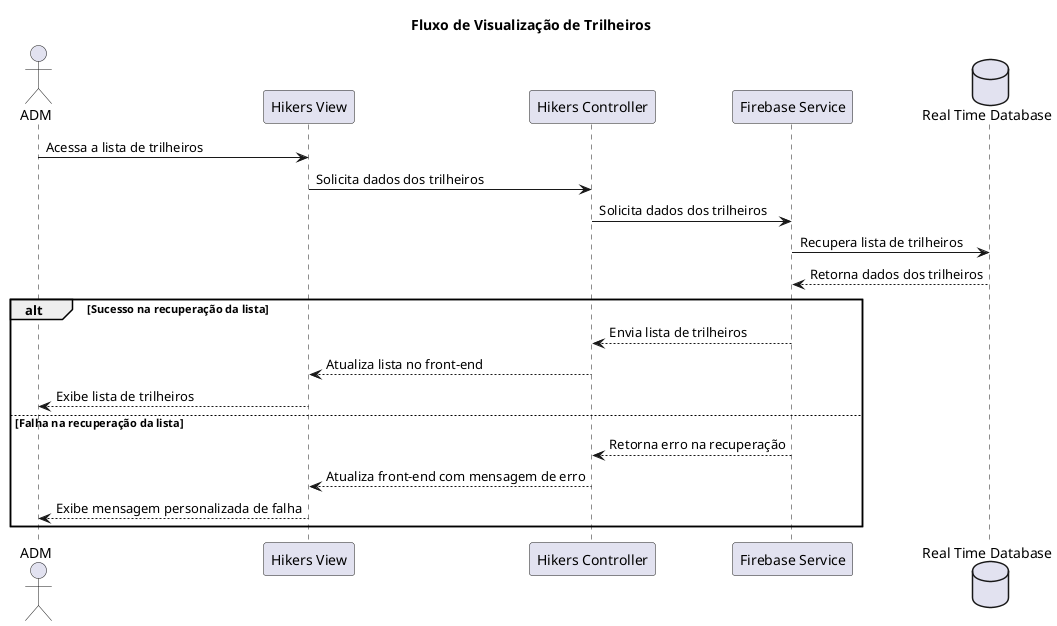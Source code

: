 @startuml pe_na_pedra_sequence_diagram_11

title Fluxo de Visualização de Trilheiros

actor ADM as adm

participant "Hikers View" as hikersView
participant "Hikers Controller" as hikersController
participant "Firebase Service" as firebase
database "Real Time Database" as realTimeDatabase

adm -> hikersView : Acessa a lista de trilheiros

hikersView -> hikersController : Solicita dados dos trilheiros

hikersController -> firebase : Solicita dados dos trilheiros

firebase -> realTimeDatabase : Recupera lista de trilheiros
realTimeDatabase --> firebase : Retorna dados dos trilheiros

alt Sucesso na recuperação da lista
  firebase --> hikersController : Envia lista de trilheiros
  hikersController --> hikersView : Atualiza lista no front-end
  hikersView --> adm : Exibe lista de trilheiros
else Falha na recuperação da lista
  firebase --> hikersController : Retorna erro na recuperação
  hikersController --> hikersView : Atualiza front-end com mensagem de erro
  hikersView --> adm : Exibe mensagem personalizada de falha
end

@enduml
